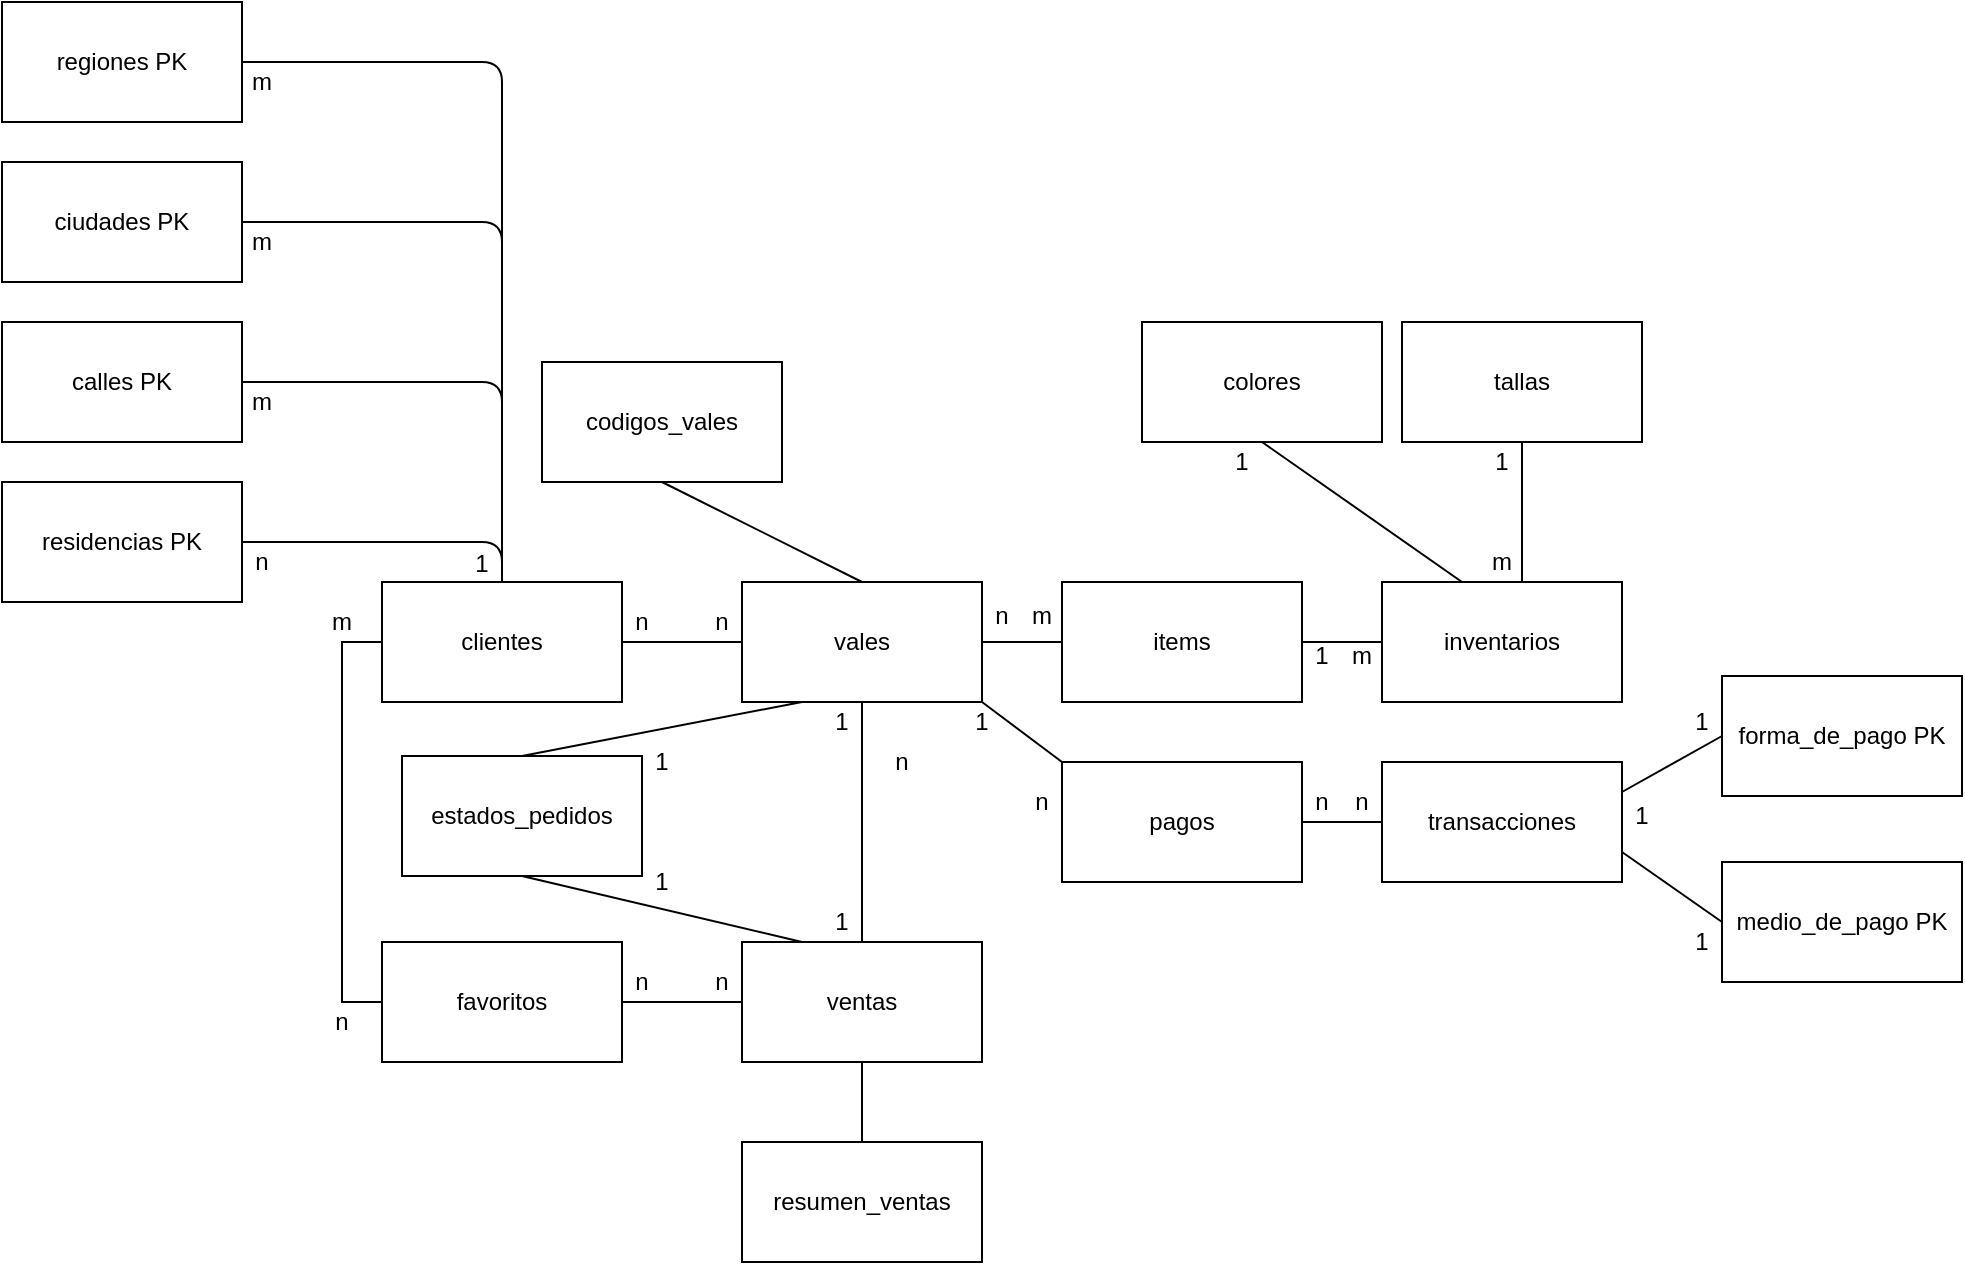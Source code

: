 <mxfile version="14.9.3" type="github">
  <diagram id="HboHc-IrxtWA7diKq0-i" name="Page-1">
    <mxGraphModel dx="1038" dy="541" grid="1" gridSize="10" guides="1" tooltips="1" connect="1" arrows="1" fold="1" page="1" pageScale="1" pageWidth="1100" pageHeight="4000" math="0" shadow="0">
      <root>
        <mxCell id="0" />
        <mxCell id="1" parent="0" />
        <mxCell id="Sa8WIqtPDNMDipXOr8q--1" value="clientes" style="rounded=0;whiteSpace=wrap;html=1;" parent="1" vertex="1">
          <mxGeometry x="210" y="310" width="120" height="60" as="geometry" />
        </mxCell>
        <mxCell id="Sa8WIqtPDNMDipXOr8q--2" value="items" style="rounded=0;whiteSpace=wrap;html=1;" parent="1" vertex="1">
          <mxGeometry x="550" y="310" width="120" height="60" as="geometry" />
        </mxCell>
        <mxCell id="Sa8WIqtPDNMDipXOr8q--3" value="vales" style="rounded=0;whiteSpace=wrap;html=1;" parent="1" vertex="1">
          <mxGeometry x="390" y="310" width="120" height="60" as="geometry" />
        </mxCell>
        <mxCell id="Sa8WIqtPDNMDipXOr8q--4" value="estados_pedidos" style="rounded=0;whiteSpace=wrap;html=1;" parent="1" vertex="1">
          <mxGeometry x="220" y="397" width="120" height="60" as="geometry" />
        </mxCell>
        <mxCell id="Sa8WIqtPDNMDipXOr8q--5" value="" style="endArrow=none;html=1;entryX=0;entryY=0.5;entryDx=0;entryDy=0;exitX=1;exitY=0.5;exitDx=0;exitDy=0;" parent="1" source="Sa8WIqtPDNMDipXOr8q--1" target="Sa8WIqtPDNMDipXOr8q--3" edge="1">
          <mxGeometry width="50" height="50" relative="1" as="geometry">
            <mxPoint x="560" y="490" as="sourcePoint" />
            <mxPoint x="610" y="440" as="targetPoint" />
          </mxGeometry>
        </mxCell>
        <mxCell id="Sa8WIqtPDNMDipXOr8q--6" value="colores" style="rounded=0;whiteSpace=wrap;html=1;" parent="1" vertex="1">
          <mxGeometry x="590" y="180" width="120" height="60" as="geometry" />
        </mxCell>
        <mxCell id="Sa8WIqtPDNMDipXOr8q--7" value="tallas" style="rounded=0;whiteSpace=wrap;html=1;" parent="1" vertex="1">
          <mxGeometry x="720" y="180" width="120" height="60" as="geometry" />
        </mxCell>
        <mxCell id="Sa8WIqtPDNMDipXOr8q--9" value="ventas" style="rounded=0;whiteSpace=wrap;html=1;" parent="1" vertex="1">
          <mxGeometry x="390" y="490" width="120" height="60" as="geometry" />
        </mxCell>
        <mxCell id="Sa8WIqtPDNMDipXOr8q--10" value="favoritos" style="rounded=0;whiteSpace=wrap;html=1;" parent="1" vertex="1">
          <mxGeometry x="210" y="490" width="120" height="60" as="geometry" />
        </mxCell>
        <mxCell id="Sa8WIqtPDNMDipXOr8q--11" value="inventarios" style="rounded=0;whiteSpace=wrap;html=1;" parent="1" vertex="1">
          <mxGeometry x="710" y="310" width="120" height="60" as="geometry" />
        </mxCell>
        <mxCell id="Sa8WIqtPDNMDipXOr8q--12" value="" style="endArrow=none;html=1;entryX=0;entryY=0.5;entryDx=0;entryDy=0;exitX=1;exitY=0.5;exitDx=0;exitDy=0;" parent="1" source="Sa8WIqtPDNMDipXOr8q--2" target="Sa8WIqtPDNMDipXOr8q--11" edge="1">
          <mxGeometry width="50" height="50" relative="1" as="geometry">
            <mxPoint x="560" y="490" as="sourcePoint" />
            <mxPoint x="610" y="440" as="targetPoint" />
          </mxGeometry>
        </mxCell>
        <mxCell id="Sa8WIqtPDNMDipXOr8q--13" value="" style="endArrow=none;html=1;entryX=0;entryY=0.5;entryDx=0;entryDy=0;" parent="1" target="Sa8WIqtPDNMDipXOr8q--2" edge="1">
          <mxGeometry width="50" height="50" relative="1" as="geometry">
            <mxPoint x="510" y="340" as="sourcePoint" />
            <mxPoint x="610" y="390" as="targetPoint" />
          </mxGeometry>
        </mxCell>
        <mxCell id="Sa8WIqtPDNMDipXOr8q--14" value="" style="endArrow=none;html=1;entryX=0.5;entryY=1;entryDx=0;entryDy=0;exitX=0.5;exitY=0;exitDx=0;exitDy=0;" parent="1" source="Sa8WIqtPDNMDipXOr8q--9" target="Sa8WIqtPDNMDipXOr8q--3" edge="1">
          <mxGeometry width="50" height="50" relative="1" as="geometry">
            <mxPoint x="560" y="440" as="sourcePoint" />
            <mxPoint x="610" y="390" as="targetPoint" />
          </mxGeometry>
        </mxCell>
        <mxCell id="Sa8WIqtPDNMDipXOr8q--15" value="" style="endArrow=none;html=1;exitX=0.5;exitY=0;exitDx=0;exitDy=0;entryX=0;entryY=0;entryDx=0;entryDy=0;" parent="1" source="Sa8WIqtPDNMDipXOr8q--4" target="Sa8WIqtPDNMDipXOr8q--43" edge="1">
          <mxGeometry width="50" height="50" relative="1" as="geometry">
            <mxPoint x="560" y="440" as="sourcePoint" />
            <mxPoint x="450" y="430" as="targetPoint" />
          </mxGeometry>
        </mxCell>
        <mxCell id="Sa8WIqtPDNMDipXOr8q--17" value="" style="endArrow=none;html=1;entryX=0;entryY=0.5;entryDx=0;entryDy=0;exitX=1;exitY=0.5;exitDx=0;exitDy=0;" parent="1" source="Sa8WIqtPDNMDipXOr8q--10" target="Sa8WIqtPDNMDipXOr8q--9" edge="1">
          <mxGeometry width="50" height="50" relative="1" as="geometry">
            <mxPoint x="560" y="440" as="sourcePoint" />
            <mxPoint x="610" y="390" as="targetPoint" />
          </mxGeometry>
        </mxCell>
        <mxCell id="Sa8WIqtPDNMDipXOr8q--18" value="" style="shape=partialRectangle;whiteSpace=wrap;html=1;bottom=1;right=1;left=1;top=0;fillColor=none;routingCenterX=-0.5;rotation=90;" parent="1" vertex="1">
          <mxGeometry x="110" y="420" width="180" height="20" as="geometry" />
        </mxCell>
        <mxCell id="Sa8WIqtPDNMDipXOr8q--20" value="" style="endArrow=none;html=1;entryX=0.5;entryY=1;entryDx=0;entryDy=0;exitX=0.25;exitY=0;exitDx=0;exitDy=0;" parent="1" target="Sa8WIqtPDNMDipXOr8q--6" edge="1">
          <mxGeometry width="50" height="50" relative="1" as="geometry">
            <mxPoint x="750" y="310" as="sourcePoint" />
            <mxPoint x="780" y="350" as="targetPoint" />
          </mxGeometry>
        </mxCell>
        <mxCell id="Sa8WIqtPDNMDipXOr8q--21" value="" style="endArrow=none;html=1;entryX=0.5;entryY=1;entryDx=0;entryDy=0;exitX=0.5;exitY=0;exitDx=0;exitDy=0;" parent="1" target="Sa8WIqtPDNMDipXOr8q--7" edge="1">
          <mxGeometry width="50" height="50" relative="1" as="geometry">
            <mxPoint x="780" y="310" as="sourcePoint" />
            <mxPoint x="780" y="350" as="targetPoint" />
          </mxGeometry>
        </mxCell>
        <mxCell id="Sa8WIqtPDNMDipXOr8q--27" value="m" style="text;html=1;strokeColor=none;fillColor=none;align=center;verticalAlign=middle;whiteSpace=wrap;rounded=0;" parent="1" vertex="1">
          <mxGeometry x="750" y="290" width="40" height="20" as="geometry" />
        </mxCell>
        <mxCell id="Sa8WIqtPDNMDipXOr8q--28" value="1" style="text;html=1;strokeColor=none;fillColor=none;align=center;verticalAlign=middle;whiteSpace=wrap;rounded=0;" parent="1" vertex="1">
          <mxGeometry x="620" y="240" width="40" height="20" as="geometry" />
        </mxCell>
        <mxCell id="Sa8WIqtPDNMDipXOr8q--31" value="1" style="text;html=1;strokeColor=none;fillColor=none;align=center;verticalAlign=middle;whiteSpace=wrap;rounded=0;" parent="1" vertex="1">
          <mxGeometry x="750" y="240" width="40" height="20" as="geometry" />
        </mxCell>
        <mxCell id="Sa8WIqtPDNMDipXOr8q--33" value="1" style="text;html=1;strokeColor=none;fillColor=none;align=center;verticalAlign=middle;whiteSpace=wrap;rounded=0;" parent="1" vertex="1">
          <mxGeometry x="660" y="337" width="40" height="20" as="geometry" />
        </mxCell>
        <mxCell id="Sa8WIqtPDNMDipXOr8q--34" value="n" style="text;html=1;strokeColor=none;fillColor=none;align=center;verticalAlign=middle;whiteSpace=wrap;rounded=0;" parent="1" vertex="1">
          <mxGeometry x="500" y="317" width="40" height="20" as="geometry" />
        </mxCell>
        <mxCell id="Sa8WIqtPDNMDipXOr8q--36" value="m" style="text;html=1;strokeColor=none;fillColor=none;align=center;verticalAlign=middle;whiteSpace=wrap;rounded=0;" parent="1" vertex="1">
          <mxGeometry x="680" y="337" width="40" height="20" as="geometry" />
        </mxCell>
        <mxCell id="Sa8WIqtPDNMDipXOr8q--37" value="m" style="text;html=1;strokeColor=none;fillColor=none;align=center;verticalAlign=middle;whiteSpace=wrap;rounded=0;" parent="1" vertex="1">
          <mxGeometry x="520" y="317" width="40" height="20" as="geometry" />
        </mxCell>
        <mxCell id="Sa8WIqtPDNMDipXOr8q--38" value="n" style="text;html=1;strokeColor=none;fillColor=none;align=center;verticalAlign=middle;whiteSpace=wrap;rounded=0;" parent="1" vertex="1">
          <mxGeometry x="170" y="520" width="40" height="20" as="geometry" />
        </mxCell>
        <mxCell id="Sa8WIqtPDNMDipXOr8q--39" value="n" style="text;html=1;strokeColor=none;fillColor=none;align=center;verticalAlign=middle;whiteSpace=wrap;rounded=0;" parent="1" vertex="1">
          <mxGeometry x="450" y="390" width="40" height="20" as="geometry" />
        </mxCell>
        <mxCell id="Sa8WIqtPDNMDipXOr8q--40" value="n" style="text;html=1;strokeColor=none;fillColor=none;align=center;verticalAlign=middle;whiteSpace=wrap;rounded=0;" parent="1" vertex="1">
          <mxGeometry x="360" y="320" width="40" height="20" as="geometry" />
        </mxCell>
        <mxCell id="Sa8WIqtPDNMDipXOr8q--41" value="n" style="text;html=1;strokeColor=none;fillColor=none;align=center;verticalAlign=middle;whiteSpace=wrap;rounded=0;" parent="1" vertex="1">
          <mxGeometry x="320" y="320" width="40" height="20" as="geometry" />
        </mxCell>
        <mxCell id="Sa8WIqtPDNMDipXOr8q--42" value="1" style="text;html=1;strokeColor=none;fillColor=none;align=center;verticalAlign=middle;whiteSpace=wrap;rounded=0;" parent="1" vertex="1">
          <mxGeometry x="330" y="390" width="40" height="20" as="geometry" />
        </mxCell>
        <mxCell id="Sa8WIqtPDNMDipXOr8q--43" value="1" style="text;html=1;strokeColor=none;fillColor=none;align=center;verticalAlign=middle;whiteSpace=wrap;rounded=0;" parent="1" vertex="1">
          <mxGeometry x="420" y="370" width="40" height="20" as="geometry" />
        </mxCell>
        <mxCell id="Sa8WIqtPDNMDipXOr8q--44" value="1" style="text;html=1;strokeColor=none;fillColor=none;align=center;verticalAlign=middle;whiteSpace=wrap;rounded=0;" parent="1" vertex="1">
          <mxGeometry x="420" y="470" width="40" height="20" as="geometry" />
        </mxCell>
        <mxCell id="Sa8WIqtPDNMDipXOr8q--47" value="n" style="text;html=1;strokeColor=none;fillColor=none;align=center;verticalAlign=middle;whiteSpace=wrap;rounded=0;" parent="1" vertex="1">
          <mxGeometry x="320" y="500" width="40" height="20" as="geometry" />
        </mxCell>
        <mxCell id="Sa8WIqtPDNMDipXOr8q--48" value="n" style="text;html=1;strokeColor=none;fillColor=none;align=center;verticalAlign=middle;whiteSpace=wrap;rounded=0;" parent="1" vertex="1">
          <mxGeometry x="360" y="500" width="40" height="20" as="geometry" />
        </mxCell>
        <mxCell id="Sa8WIqtPDNMDipXOr8q--49" value="m" style="text;html=1;strokeColor=none;fillColor=none;align=center;verticalAlign=middle;whiteSpace=wrap;rounded=0;" parent="1" vertex="1">
          <mxGeometry x="170" y="320" width="40" height="20" as="geometry" />
        </mxCell>
        <mxCell id="Sa8WIqtPDNMDipXOr8q--50" value="residencias PK" style="rounded=0;whiteSpace=wrap;html=1;" parent="1" vertex="1">
          <mxGeometry x="20" y="260" width="120" height="60" as="geometry" />
        </mxCell>
        <mxCell id="Sa8WIqtPDNMDipXOr8q--51" value="calles PK" style="rounded=0;whiteSpace=wrap;html=1;" parent="1" vertex="1">
          <mxGeometry x="20" y="180" width="120" height="60" as="geometry" />
        </mxCell>
        <mxCell id="Sa8WIqtPDNMDipXOr8q--53" value="ciudades PK" style="rounded=0;whiteSpace=wrap;html=1;" parent="1" vertex="1">
          <mxGeometry x="20" y="100" width="120" height="60" as="geometry" />
        </mxCell>
        <mxCell id="Sa8WIqtPDNMDipXOr8q--54" value="regiones PK" style="rounded=0;whiteSpace=wrap;html=1;" parent="1" vertex="1">
          <mxGeometry x="20" y="20" width="120" height="60" as="geometry" />
        </mxCell>
        <mxCell id="Sa8WIqtPDNMDipXOr8q--55" value="" style="endArrow=none;html=1;entryX=1;entryY=0.5;entryDx=0;entryDy=0;exitX=0.5;exitY=0;exitDx=0;exitDy=0;" parent="1" source="Sa8WIqtPDNMDipXOr8q--1" target="Sa8WIqtPDNMDipXOr8q--50" edge="1">
          <mxGeometry width="50" height="50" relative="1" as="geometry">
            <mxPoint x="390" y="270" as="sourcePoint" />
            <mxPoint x="440" y="220" as="targetPoint" />
            <Array as="points">
              <mxPoint x="270" y="290" />
            </Array>
          </mxGeometry>
        </mxCell>
        <mxCell id="Sa8WIqtPDNMDipXOr8q--56" value="" style="endArrow=none;html=1;entryX=1;entryY=0.5;entryDx=0;entryDy=0;exitX=0.5;exitY=0;exitDx=0;exitDy=0;" parent="1" source="Sa8WIqtPDNMDipXOr8q--1" edge="1">
          <mxGeometry width="50" height="50" relative="1" as="geometry">
            <mxPoint x="270" y="230" as="sourcePoint" />
            <mxPoint x="140" y="210" as="targetPoint" />
            <Array as="points">
              <mxPoint x="270" y="210" />
            </Array>
          </mxGeometry>
        </mxCell>
        <mxCell id="Sa8WIqtPDNMDipXOr8q--57" value="" style="endArrow=none;html=1;entryX=1;entryY=0.5;entryDx=0;entryDy=0;exitX=0.5;exitY=0;exitDx=0;exitDy=0;" parent="1" edge="1">
          <mxGeometry width="50" height="50" relative="1" as="geometry">
            <mxPoint x="270" y="230" as="sourcePoint" />
            <mxPoint x="140" y="130" as="targetPoint" />
            <Array as="points">
              <mxPoint x="270" y="130" />
            </Array>
          </mxGeometry>
        </mxCell>
        <mxCell id="Sa8WIqtPDNMDipXOr8q--58" value="" style="endArrow=none;html=1;entryX=1;entryY=0.5;entryDx=0;entryDy=0;exitX=0.5;exitY=0;exitDx=0;exitDy=0;" parent="1" edge="1">
          <mxGeometry width="50" height="50" relative="1" as="geometry">
            <mxPoint x="270" y="150" as="sourcePoint" />
            <mxPoint x="140" y="50" as="targetPoint" />
            <Array as="points">
              <mxPoint x="270" y="50" />
            </Array>
          </mxGeometry>
        </mxCell>
        <mxCell id="Sa8WIqtPDNMDipXOr8q--59" value="n" style="text;html=1;strokeColor=none;fillColor=none;align=center;verticalAlign=middle;whiteSpace=wrap;rounded=0;" parent="1" vertex="1">
          <mxGeometry x="130" y="290" width="40" height="20" as="geometry" />
        </mxCell>
        <mxCell id="Sa8WIqtPDNMDipXOr8q--60" value="1" style="text;html=1;strokeColor=none;fillColor=none;align=center;verticalAlign=middle;whiteSpace=wrap;rounded=0;" parent="1" vertex="1">
          <mxGeometry x="240" y="291" width="40" height="20" as="geometry" />
        </mxCell>
        <mxCell id="Sa8WIqtPDNMDipXOr8q--61" value="m" style="text;html=1;strokeColor=none;fillColor=none;align=center;verticalAlign=middle;whiteSpace=wrap;rounded=0;" parent="1" vertex="1">
          <mxGeometry x="130" y="210" width="40" height="20" as="geometry" />
        </mxCell>
        <mxCell id="Sa8WIqtPDNMDipXOr8q--62" value="m" style="text;html=1;strokeColor=none;fillColor=none;align=center;verticalAlign=middle;whiteSpace=wrap;rounded=0;" parent="1" vertex="1">
          <mxGeometry x="130" y="130" width="40" height="20" as="geometry" />
        </mxCell>
        <mxCell id="Sa8WIqtPDNMDipXOr8q--64" value="m" style="text;html=1;strokeColor=none;fillColor=none;align=center;verticalAlign=middle;whiteSpace=wrap;rounded=0;" parent="1" vertex="1">
          <mxGeometry x="130" y="50" width="40" height="20" as="geometry" />
        </mxCell>
        <mxCell id="Sa8WIqtPDNMDipXOr8q--65" value="transacciones" style="rounded=0;whiteSpace=wrap;html=1;" parent="1" vertex="1">
          <mxGeometry x="710" y="400" width="120" height="60" as="geometry" />
        </mxCell>
        <mxCell id="Sa8WIqtPDNMDipXOr8q--66" value="forma_de_pago PK" style="rounded=0;whiteSpace=wrap;html=1;" parent="1" vertex="1">
          <mxGeometry x="880" y="357" width="120" height="60" as="geometry" />
        </mxCell>
        <mxCell id="Sa8WIqtPDNMDipXOr8q--67" value="medio_de_pago PK" style="rounded=0;whiteSpace=wrap;html=1;" parent="1" vertex="1">
          <mxGeometry x="880" y="450" width="120" height="60" as="geometry" />
        </mxCell>
        <mxCell id="Sa8WIqtPDNMDipXOr8q--68" value="" style="endArrow=none;html=1;entryX=0;entryY=0.5;entryDx=0;entryDy=0;exitX=1;exitY=0.25;exitDx=0;exitDy=0;" parent="1" source="Sa8WIqtPDNMDipXOr8q--65" target="Sa8WIqtPDNMDipXOr8q--66" edge="1">
          <mxGeometry width="50" height="50" relative="1" as="geometry">
            <mxPoint x="620" y="440" as="sourcePoint" />
            <mxPoint x="670" y="390" as="targetPoint" />
          </mxGeometry>
        </mxCell>
        <mxCell id="Sa8WIqtPDNMDipXOr8q--69" value="" style="endArrow=none;html=1;entryX=0;entryY=0.5;entryDx=0;entryDy=0;exitX=1;exitY=0.75;exitDx=0;exitDy=0;" parent="1" source="Sa8WIqtPDNMDipXOr8q--65" target="Sa8WIqtPDNMDipXOr8q--67" edge="1">
          <mxGeometry width="50" height="50" relative="1" as="geometry">
            <mxPoint x="620" y="440" as="sourcePoint" />
            <mxPoint x="670" y="390" as="targetPoint" />
          </mxGeometry>
        </mxCell>
        <mxCell id="Sa8WIqtPDNMDipXOr8q--70" value="pagos" style="rounded=0;whiteSpace=wrap;html=1;" parent="1" vertex="1">
          <mxGeometry x="550" y="400" width="120" height="60" as="geometry" />
        </mxCell>
        <mxCell id="Sa8WIqtPDNMDipXOr8q--71" value="resumen_ventas" style="rounded=0;whiteSpace=wrap;html=1;" parent="1" vertex="1">
          <mxGeometry x="390" y="590" width="120" height="60" as="geometry" />
        </mxCell>
        <mxCell id="Sa8WIqtPDNMDipXOr8q--72" value="" style="endArrow=none;html=1;entryX=1;entryY=0.5;entryDx=0;entryDy=0;exitX=0;exitY=0.5;exitDx=0;exitDy=0;" parent="1" source="Sa8WIqtPDNMDipXOr8q--65" target="Sa8WIqtPDNMDipXOr8q--70" edge="1">
          <mxGeometry width="50" height="50" relative="1" as="geometry">
            <mxPoint x="620" y="510" as="sourcePoint" />
            <mxPoint x="670" y="460" as="targetPoint" />
          </mxGeometry>
        </mxCell>
        <mxCell id="Sa8WIqtPDNMDipXOr8q--73" value="" style="endArrow=none;html=1;entryX=0;entryY=0;entryDx=0;entryDy=0;exitX=1;exitY=1;exitDx=0;exitDy=0;" parent="1" source="Sa8WIqtPDNMDipXOr8q--3" target="Sa8WIqtPDNMDipXOr8q--70" edge="1">
          <mxGeometry width="50" height="50" relative="1" as="geometry">
            <mxPoint x="620" y="510" as="sourcePoint" />
            <mxPoint x="670" y="460" as="targetPoint" />
          </mxGeometry>
        </mxCell>
        <mxCell id="Sa8WIqtPDNMDipXOr8q--74" value="n" style="text;html=1;strokeColor=none;fillColor=none;align=center;verticalAlign=middle;whiteSpace=wrap;rounded=0;" parent="1" vertex="1">
          <mxGeometry x="520" y="410" width="40" height="20" as="geometry" />
        </mxCell>
        <mxCell id="Sa8WIqtPDNMDipXOr8q--75" value="n" style="text;html=1;strokeColor=none;fillColor=none;align=center;verticalAlign=middle;whiteSpace=wrap;rounded=0;" parent="1" vertex="1">
          <mxGeometry x="680" y="410" width="40" height="20" as="geometry" />
        </mxCell>
        <mxCell id="Sa8WIqtPDNMDipXOr8q--76" value="n" style="text;html=1;strokeColor=none;fillColor=none;align=center;verticalAlign=middle;whiteSpace=wrap;rounded=0;" parent="1" vertex="1">
          <mxGeometry x="660" y="410" width="40" height="20" as="geometry" />
        </mxCell>
        <mxCell id="Sa8WIqtPDNMDipXOr8q--77" value="1" style="text;html=1;strokeColor=none;fillColor=none;align=center;verticalAlign=middle;whiteSpace=wrap;rounded=0;" parent="1" vertex="1">
          <mxGeometry x="820" y="417" width="40" height="20" as="geometry" />
        </mxCell>
        <mxCell id="Sa8WIqtPDNMDipXOr8q--78" value="1" style="text;html=1;strokeColor=none;fillColor=none;align=center;verticalAlign=middle;whiteSpace=wrap;rounded=0;" parent="1" vertex="1">
          <mxGeometry x="850" y="370" width="40" height="20" as="geometry" />
        </mxCell>
        <mxCell id="Sa8WIqtPDNMDipXOr8q--79" value="1" style="text;html=1;strokeColor=none;fillColor=none;align=center;verticalAlign=middle;whiteSpace=wrap;rounded=0;" parent="1" vertex="1">
          <mxGeometry x="850" y="480" width="40" height="20" as="geometry" />
        </mxCell>
        <mxCell id="Sa8WIqtPDNMDipXOr8q--83" value="" style="endArrow=none;html=1;entryX=0.5;entryY=1;entryDx=0;entryDy=0;exitX=0.5;exitY=0;exitDx=0;exitDy=0;" parent="1" source="Sa8WIqtPDNMDipXOr8q--71" target="Sa8WIqtPDNMDipXOr8q--9" edge="1">
          <mxGeometry width="50" height="50" relative="1" as="geometry">
            <mxPoint x="620" y="510" as="sourcePoint" />
            <mxPoint x="670" y="460" as="targetPoint" />
          </mxGeometry>
        </mxCell>
        <mxCell id="Sa8WIqtPDNMDipXOr8q--85" value="1" style="text;html=1;strokeColor=none;fillColor=none;align=center;verticalAlign=middle;whiteSpace=wrap;rounded=0;" parent="1" vertex="1">
          <mxGeometry x="490" y="370" width="40" height="20" as="geometry" />
        </mxCell>
        <mxCell id="Sa8WIqtPDNMDipXOr8q--86" value="" style="endArrow=none;html=1;entryX=0;entryY=1;entryDx=0;entryDy=0;exitX=0.5;exitY=1;exitDx=0;exitDy=0;" parent="1" source="Sa8WIqtPDNMDipXOr8q--4" target="Sa8WIqtPDNMDipXOr8q--44" edge="1">
          <mxGeometry width="50" height="50" relative="1" as="geometry">
            <mxPoint x="620" y="510" as="sourcePoint" />
            <mxPoint x="670" y="460" as="targetPoint" />
          </mxGeometry>
        </mxCell>
        <mxCell id="Sa8WIqtPDNMDipXOr8q--87" value="1" style="text;html=1;strokeColor=none;fillColor=none;align=center;verticalAlign=middle;whiteSpace=wrap;rounded=0;" parent="1" vertex="1">
          <mxGeometry x="330" y="450" width="40" height="20" as="geometry" />
        </mxCell>
        <mxCell id="Sa8WIqtPDNMDipXOr8q--89" value="codigos_vales" style="rounded=0;whiteSpace=wrap;html=1;" parent="1" vertex="1">
          <mxGeometry x="290" y="200" width="120" height="60" as="geometry" />
        </mxCell>
        <mxCell id="Sa8WIqtPDNMDipXOr8q--90" value="" style="endArrow=none;html=1;entryX=0.5;entryY=1;entryDx=0;entryDy=0;exitX=0.5;exitY=0;exitDx=0;exitDy=0;" parent="1" source="Sa8WIqtPDNMDipXOr8q--3" target="Sa8WIqtPDNMDipXOr8q--89" edge="1">
          <mxGeometry width="50" height="50" relative="1" as="geometry">
            <mxPoint x="620" y="440" as="sourcePoint" />
            <mxPoint x="670" y="390" as="targetPoint" />
          </mxGeometry>
        </mxCell>
      </root>
    </mxGraphModel>
  </diagram>
</mxfile>

